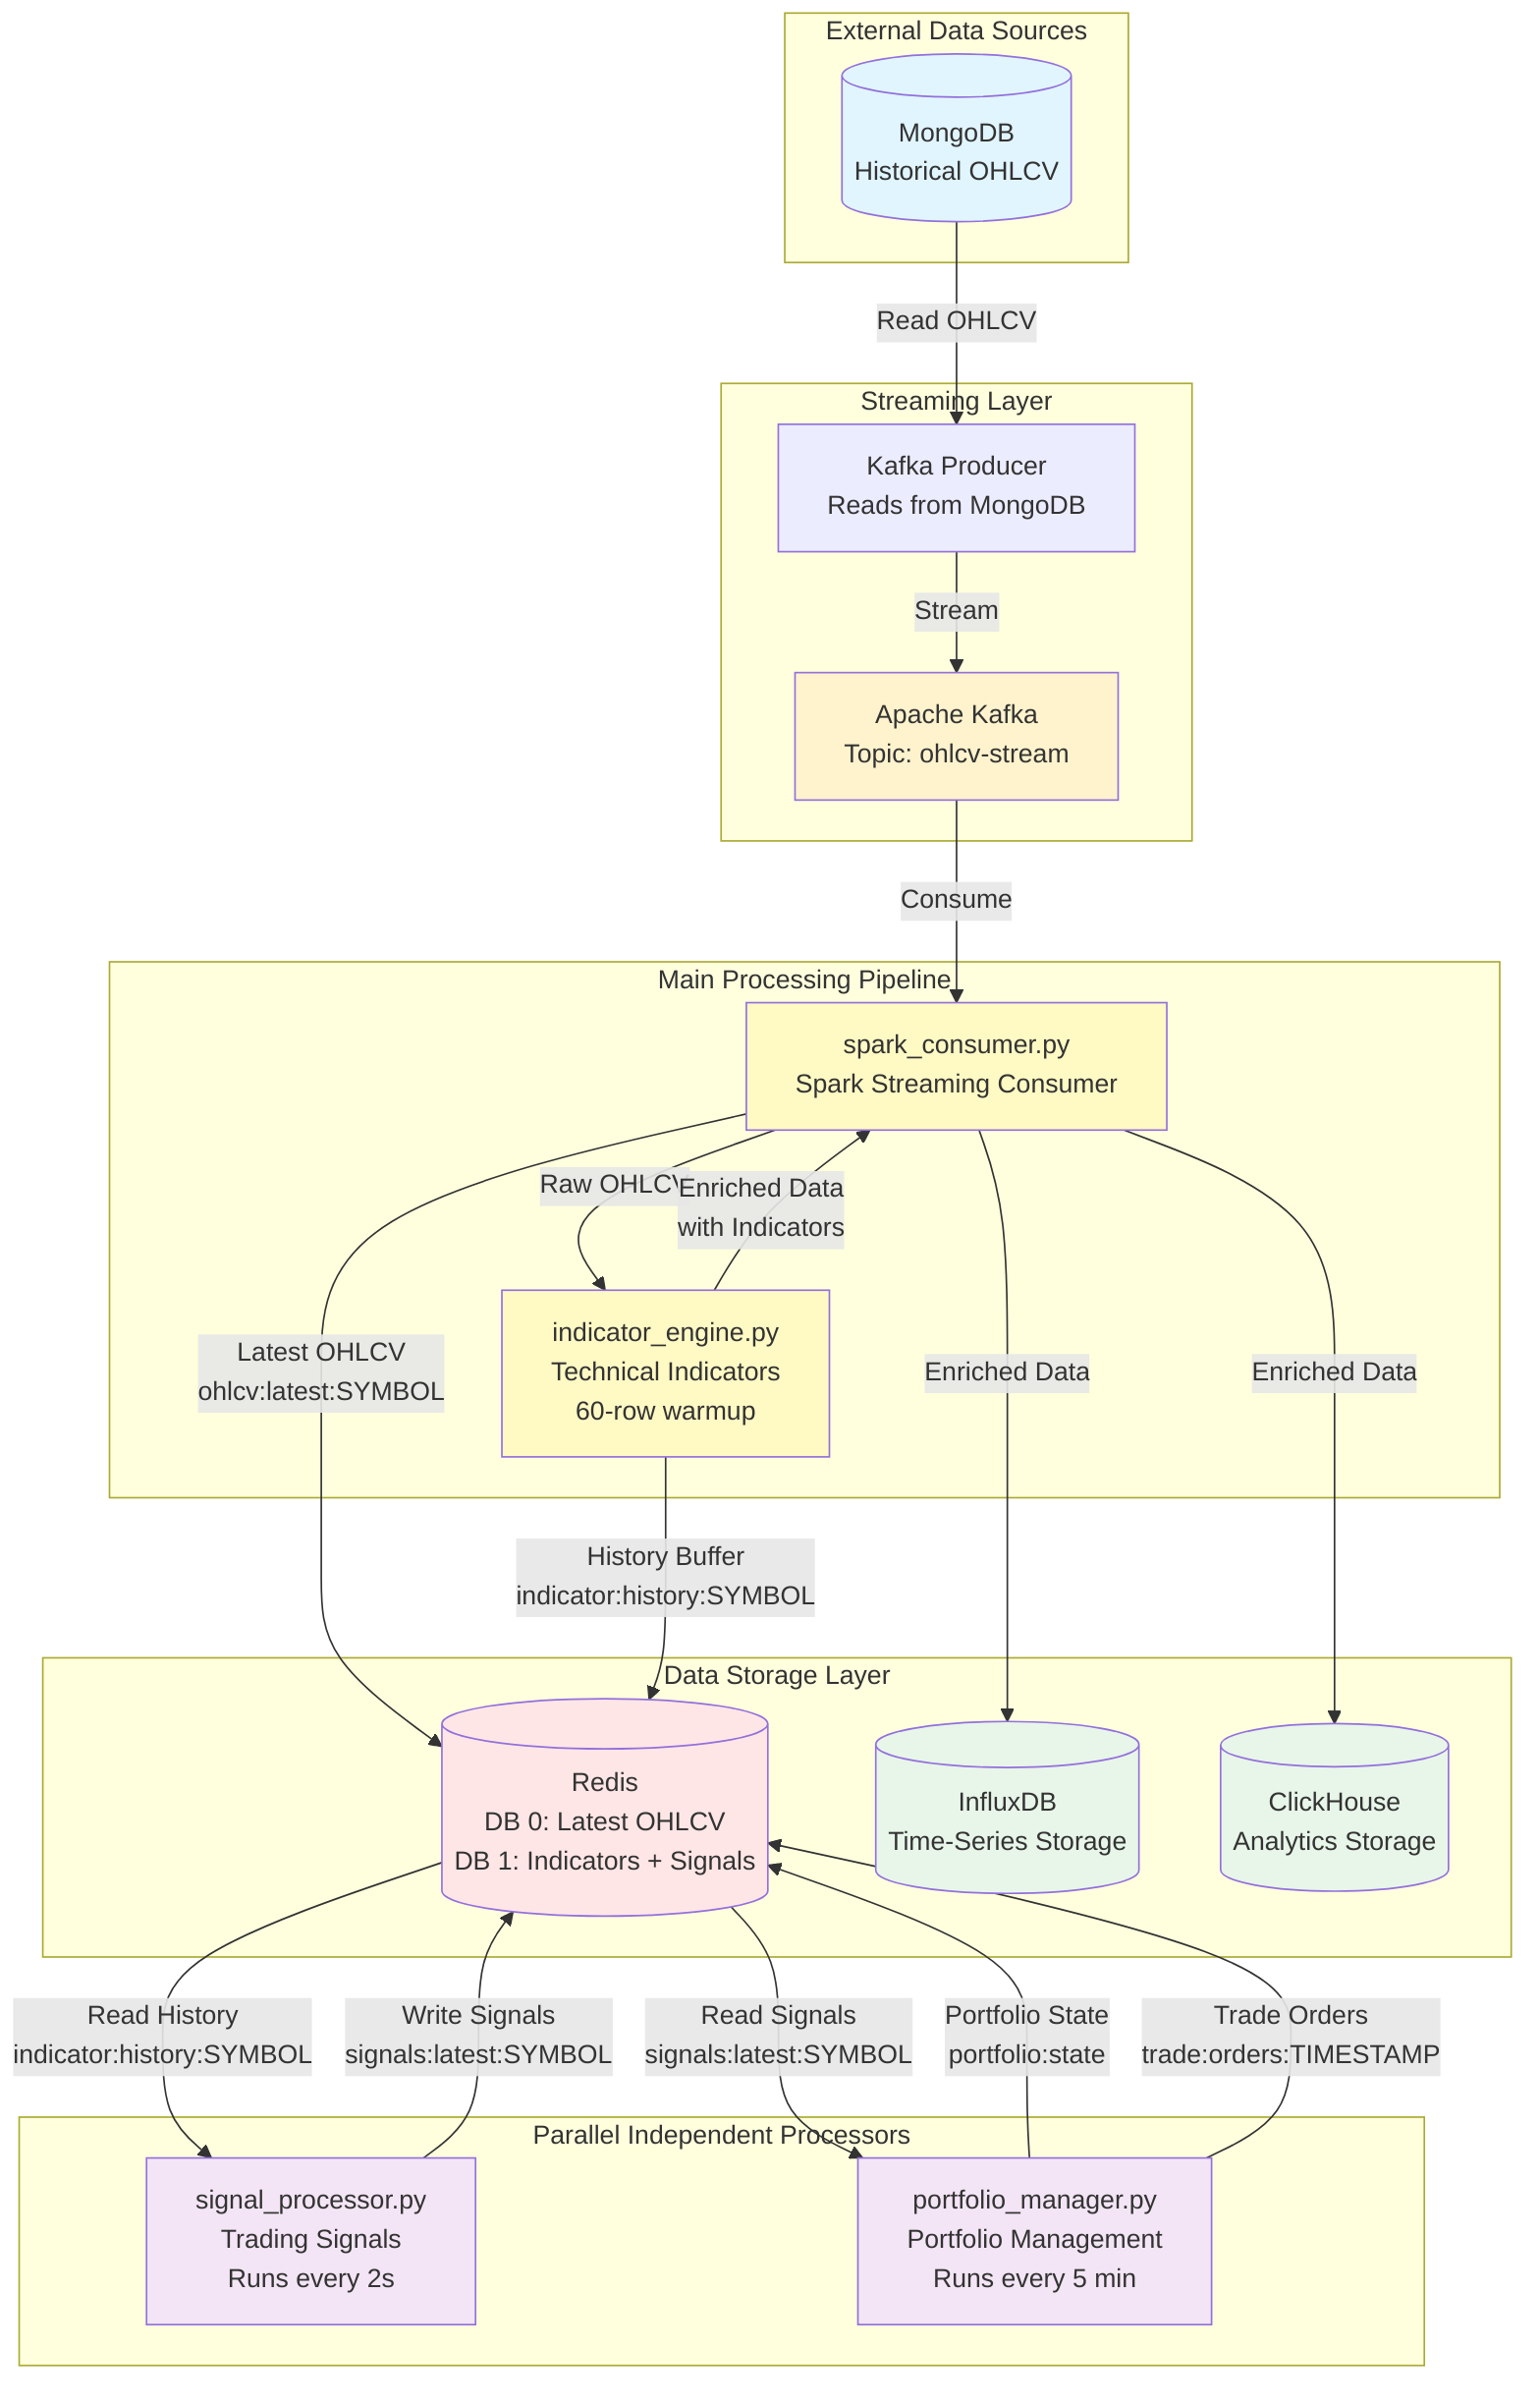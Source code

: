 graph TB
    subgraph External["External Data Sources"]
        MongoDB[(MongoDB<br/>Historical OHLCV)]
    end

    subgraph Streaming["Streaming Layer"]
        KafkaProducer[Kafka Producer<br/>Reads from MongoDB]
        Kafka[Apache Kafka<br/>Topic: ohlcv-stream]
    end

    subgraph MainPipeline["Main Processing Pipeline"]
        Consumer[spark_consumer.py<br/>Spark Streaming Consumer]
        IndicatorEngine[indicator_engine.py<br/>Technical Indicators<br/>60-row warmup]
    end

    subgraph ParallelProcessors["Parallel Independent Processors"]
        SignalProcessor[signal_processor.py<br/>Trading Signals<br/>Runs every 2s]
        PortfolioManager[portfolio_manager.py<br/>Portfolio Management<br/>Runs every 5 min]
    end

    subgraph Storage["Data Storage Layer"]
        Redis[(Redis<br/>DB 0: Latest OHLCV<br/>DB 1: Indicators + Signals)]
        InfluxDB[(InfluxDB<br/>Time-Series Storage)]
        ClickHouse[(ClickHouse<br/>Analytics Storage)]
    end

    %% Main Flow
    MongoDB -->|Read OHLCV| KafkaProducer
    KafkaProducer -->|Stream| Kafka
    Kafka -->|Consume| Consumer
    Consumer -->|Raw OHLCV| IndicatorEngine
    IndicatorEngine -->|Enriched Data<br/>with Indicators| Consumer
    
    %% Consumer writes to all storage
    Consumer -->|Latest OHLCV<br/>ohlcv:latest:SYMBOL| Redis
    Consumer -->|Enriched Data| InfluxDB
    Consumer -->|Enriched Data| ClickHouse
    
    %% IndicatorEngine stores history
    IndicatorEngine -->|History Buffer<br/>indicator:history:SYMBOL| Redis
    
    %% Signal Processor reads history, writes signals
    Redis -->|Read History<br/>indicator:history:SYMBOL| SignalProcessor
    SignalProcessor -->|Write Signals<br/>signals:latest:SYMBOL| Redis
    
    %% Portfolio Manager reads signals, writes orders
    Redis -->|Read Signals<br/>signals:latest:SYMBOL| PortfolioManager
    PortfolioManager -->|Portfolio State<br/>portfolio:state| Redis
    PortfolioManager -->|Trade Orders<br/>trade:orders:TIMESTAMP| Redis

    style MongoDB fill:#e1f5ff
    style Kafka fill:#fff3cd
    style Redis fill:#ffe6e6
    style InfluxDB fill:#e8f5e9
    style ClickHouse fill:#e8f5e9
    style Consumer fill:#fff9c4
    style IndicatorEngine fill:#fff9c4
    style SignalProcessor fill:#f3e5f5
    style PortfolioManager fill:#f3e5f5